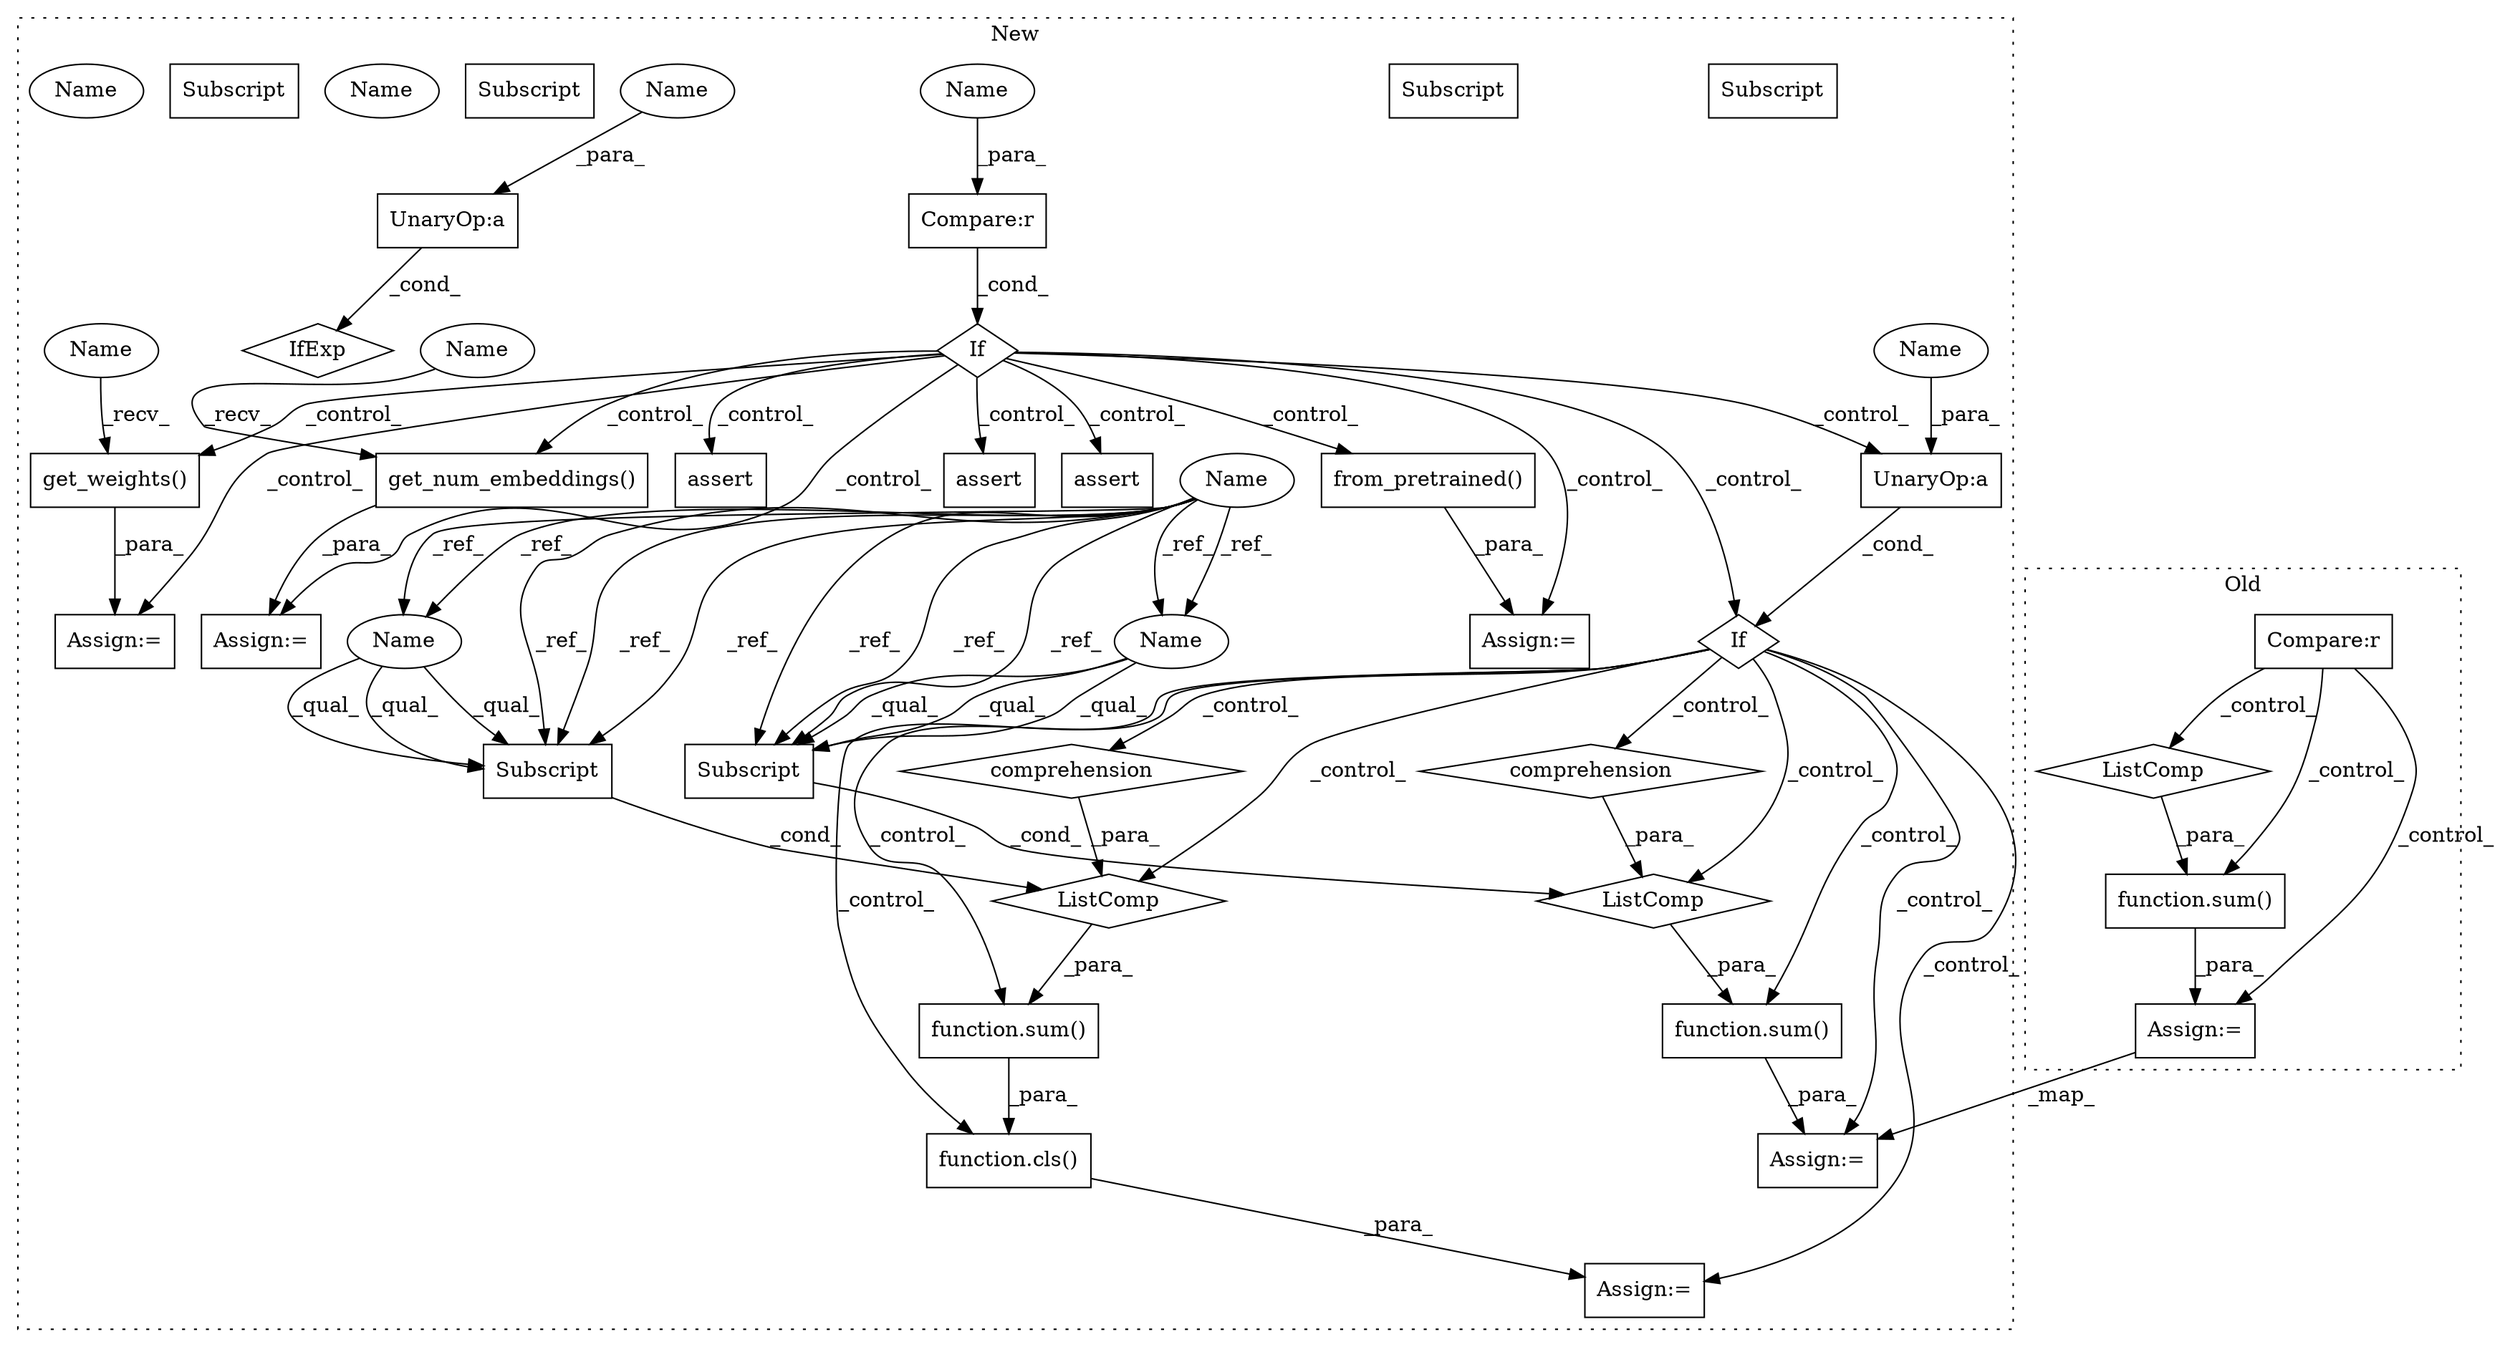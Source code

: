 digraph G {
subgraph cluster0 {
1 [label="ListComp" a="106" s="11501" l="40" shape="diamond"];
9 [label="Compare:r" a="40" s="10057" l="21" shape="box"];
29 [label="Assign:=" a="68" s="11439" l="3" shape="box"];
30 [label="function.sum()" a="75" s="11497,11541" l="4,1" shape="box"];
label = "Old";
style="dotted";
}
subgraph cluster1 {
2 [label="assert" a="65" s="18493" l="7" shape="box"];
3 [label="If" a="96" s="17025,17054" l="3,14" shape="diamond"];
4 [label="function.cls()" a="75" s="19929,20188" l="4,47" shape="box"];
5 [label="If" a="96" s="19525,19541" l="3,18" shape="diamond"];
6 [label="UnaryOp:a" a="61" s="19528" l="13" shape="box"];
7 [label="get_weights()" a="75" s="18558" l="39" shape="box"];
8 [label="get_num_embeddings()" a="75" s="18631" l="35" shape="box"];
10 [label="Compare:r" a="40" s="17028" l="26" shape="box"];
11 [label="assert" a="65" s="18683" l="7" shape="box"];
12 [label="from_pretrained()" a="75" s="19328" l="170" shape="box"];
13 [label="assert" a="65" s="17102" l="7" shape="box"];
14 [label="UnaryOp:a" a="61" s="16982" l="13" shape="box"];
15 [label="IfExp" a="51" s="16978,16995" l="4,6" shape="diamond"];
16 [label="ListComp" a="106" s="19580" l="40" shape="diamond"];
17 [label="Name" a="87" s="16369" l="15" shape="ellipse"];
18 [label="Subscript" a="63" s="19938,0" l="18,0" shape="box"];
19 [label="Subscript" a="63" s="19581,0" l="18,0" shape="box"];
20 [label="ListComp" a="106" s="19937" l="40" shape="diamond"];
21 [label="comprehension" a="45" s="19600" l="3" shape="diamond"];
22 [label="Assign:=" a="68" s="19926" l="3" shape="box"];
23 [label="Assign:=" a="68" s="18555" l="3" shape="box"];
24 [label="comprehension" a="45" s="19957" l="3" shape="diamond"];
25 [label="Assign:=" a="68" s="18628" l="3" shape="box"];
26 [label="Assign:=" a="68" s="19325" l="3" shape="box"];
27 [label="function.sum()" a="75" s="19933,19977" l="4,1" shape="box"];
28 [label="Assign:=" a="68" s="19569" l="3" shape="box"];
31 [label="function.sum()" a="75" s="19576,19620" l="4,1" shape="box"];
32 [label="Name" a="87" s="17028" l="14" shape="ellipse"];
33 [label="Name" a="87" s="18558" l="14" shape="ellipse"];
34 [label="Name" a="87" s="18631" l="14" shape="ellipse"];
35 [label="Name" a="87" s="16986" l="9" shape="ellipse"];
36 [label="Name" a="87" s="19532" l="9" shape="ellipse"];
37 [label="Subscript" a="63" s="19581,0" l="18,0" shape="box"];
38 [label="Name" a="87" s="19938" l="15" shape="ellipse"];
39 [label="Subscript" a="63" s="19938,0" l="18,0" shape="box"];
40 [label="Name" a="87" s="19581" l="15" shape="ellipse"];
41 [label="Subscript" a="63" s="19938,0" l="18,0" shape="box"];
42 [label="Name" a="87" s="19938" l="15" shape="ellipse"];
43 [label="Subscript" a="63" s="19581,0" l="18,0" shape="box"];
44 [label="Name" a="87" s="19581" l="15" shape="ellipse"];
label = "New";
style="dotted";
}
1 -> 30 [label="_para_"];
3 -> 23 [label="_control_"];
3 -> 26 [label="_control_"];
3 -> 25 [label="_control_"];
3 -> 2 [label="_control_"];
3 -> 6 [label="_control_"];
3 -> 5 [label="_control_"];
3 -> 8 [label="_control_"];
3 -> 12 [label="_control_"];
3 -> 11 [label="_control_"];
3 -> 13 [label="_control_"];
3 -> 7 [label="_control_"];
4 -> 22 [label="_para_"];
5 -> 4 [label="_control_"];
5 -> 31 [label="_control_"];
5 -> 22 [label="_control_"];
5 -> 27 [label="_control_"];
5 -> 20 [label="_control_"];
5 -> 21 [label="_control_"];
5 -> 28 [label="_control_"];
5 -> 16 [label="_control_"];
5 -> 24 [label="_control_"];
6 -> 5 [label="_cond_"];
7 -> 23 [label="_para_"];
8 -> 25 [label="_para_"];
9 -> 30 [label="_control_"];
9 -> 1 [label="_control_"];
9 -> 29 [label="_control_"];
10 -> 3 [label="_cond_"];
12 -> 26 [label="_para_"];
14 -> 15 [label="_cond_"];
16 -> 31 [label="_para_"];
17 -> 43 [label="_ref_"];
17 -> 41 [label="_ref_"];
17 -> 42 [label="_ref_"];
17 -> 41 [label="_ref_"];
17 -> 44 [label="_ref_"];
17 -> 41 [label="_ref_"];
17 -> 43 [label="_ref_"];
17 -> 43 [label="_ref_"];
17 -> 44 [label="_ref_"];
17 -> 42 [label="_ref_"];
20 -> 27 [label="_para_"];
21 -> 16 [label="_para_"];
24 -> 20 [label="_para_"];
27 -> 4 [label="_para_"];
29 -> 28 [label="_map_"];
30 -> 29 [label="_para_"];
31 -> 28 [label="_para_"];
32 -> 10 [label="_para_"];
33 -> 7 [label="_recv_"];
34 -> 8 [label="_recv_"];
35 -> 14 [label="_para_"];
36 -> 6 [label="_para_"];
41 -> 20 [label="_cond_"];
42 -> 41 [label="_qual_"];
42 -> 41 [label="_qual_"];
42 -> 41 [label="_qual_"];
43 -> 16 [label="_cond_"];
44 -> 43 [label="_qual_"];
44 -> 43 [label="_qual_"];
44 -> 43 [label="_qual_"];
}